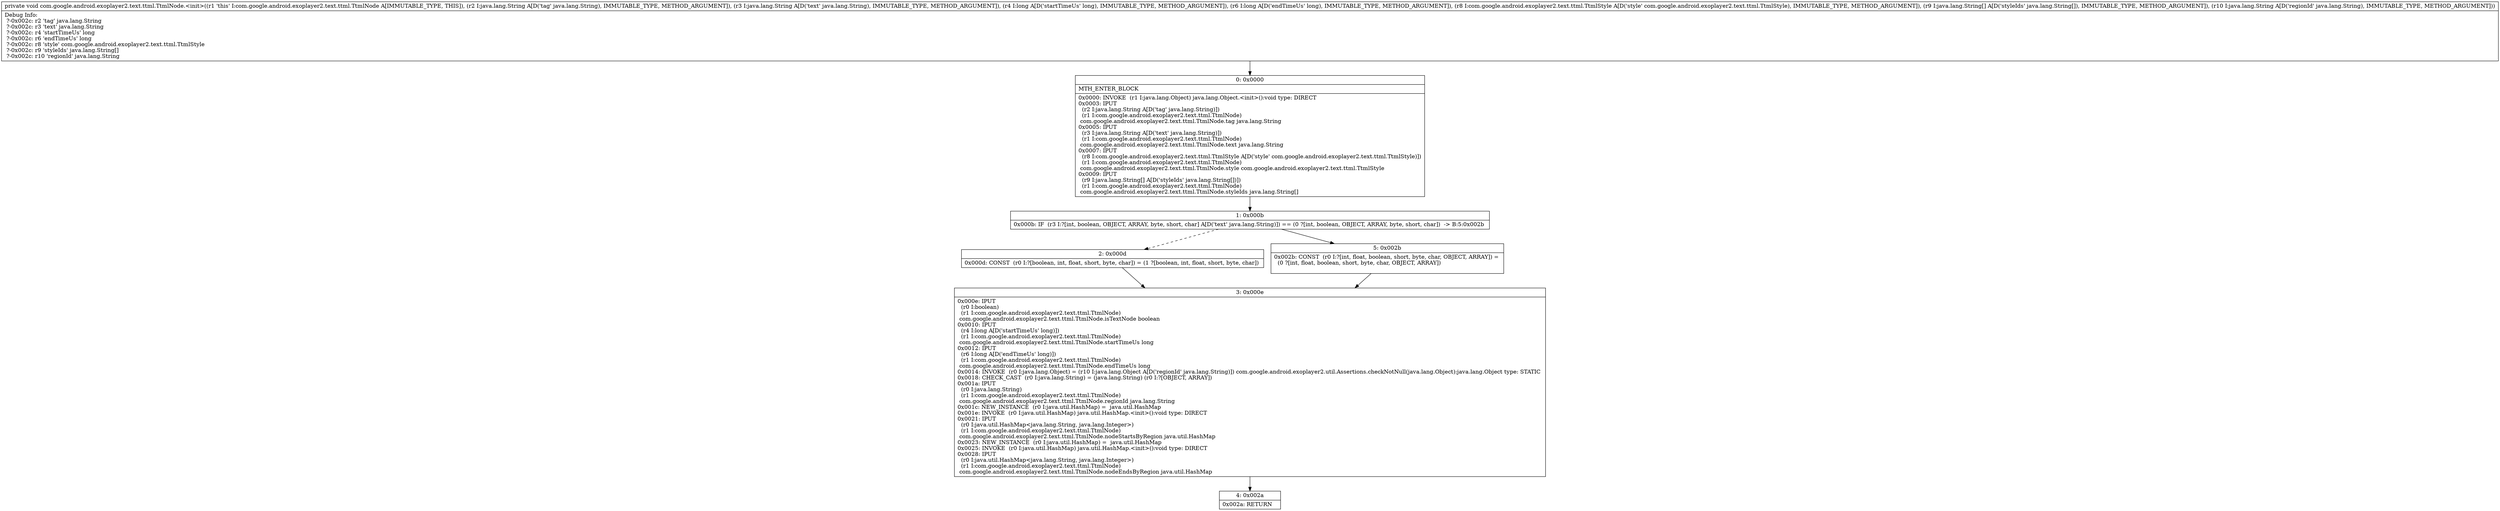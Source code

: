 digraph "CFG forcom.google.android.exoplayer2.text.ttml.TtmlNode.\<init\>(Ljava\/lang\/String;Ljava\/lang\/String;JJLcom\/google\/android\/exoplayer2\/text\/ttml\/TtmlStyle;[Ljava\/lang\/String;Ljava\/lang\/String;)V" {
Node_0 [shape=record,label="{0\:\ 0x0000|MTH_ENTER_BLOCK\l|0x0000: INVOKE  (r1 I:java.lang.Object) java.lang.Object.\<init\>():void type: DIRECT \l0x0003: IPUT  \l  (r2 I:java.lang.String A[D('tag' java.lang.String)])\l  (r1 I:com.google.android.exoplayer2.text.ttml.TtmlNode)\l com.google.android.exoplayer2.text.ttml.TtmlNode.tag java.lang.String \l0x0005: IPUT  \l  (r3 I:java.lang.String A[D('text' java.lang.String)])\l  (r1 I:com.google.android.exoplayer2.text.ttml.TtmlNode)\l com.google.android.exoplayer2.text.ttml.TtmlNode.text java.lang.String \l0x0007: IPUT  \l  (r8 I:com.google.android.exoplayer2.text.ttml.TtmlStyle A[D('style' com.google.android.exoplayer2.text.ttml.TtmlStyle)])\l  (r1 I:com.google.android.exoplayer2.text.ttml.TtmlNode)\l com.google.android.exoplayer2.text.ttml.TtmlNode.style com.google.android.exoplayer2.text.ttml.TtmlStyle \l0x0009: IPUT  \l  (r9 I:java.lang.String[] A[D('styleIds' java.lang.String[])])\l  (r1 I:com.google.android.exoplayer2.text.ttml.TtmlNode)\l com.google.android.exoplayer2.text.ttml.TtmlNode.styleIds java.lang.String[] \l}"];
Node_1 [shape=record,label="{1\:\ 0x000b|0x000b: IF  (r3 I:?[int, boolean, OBJECT, ARRAY, byte, short, char] A[D('text' java.lang.String)]) == (0 ?[int, boolean, OBJECT, ARRAY, byte, short, char])  \-\> B:5:0x002b \l}"];
Node_2 [shape=record,label="{2\:\ 0x000d|0x000d: CONST  (r0 I:?[boolean, int, float, short, byte, char]) = (1 ?[boolean, int, float, short, byte, char]) \l}"];
Node_3 [shape=record,label="{3\:\ 0x000e|0x000e: IPUT  \l  (r0 I:boolean)\l  (r1 I:com.google.android.exoplayer2.text.ttml.TtmlNode)\l com.google.android.exoplayer2.text.ttml.TtmlNode.isTextNode boolean \l0x0010: IPUT  \l  (r4 I:long A[D('startTimeUs' long)])\l  (r1 I:com.google.android.exoplayer2.text.ttml.TtmlNode)\l com.google.android.exoplayer2.text.ttml.TtmlNode.startTimeUs long \l0x0012: IPUT  \l  (r6 I:long A[D('endTimeUs' long)])\l  (r1 I:com.google.android.exoplayer2.text.ttml.TtmlNode)\l com.google.android.exoplayer2.text.ttml.TtmlNode.endTimeUs long \l0x0014: INVOKE  (r0 I:java.lang.Object) = (r10 I:java.lang.Object A[D('regionId' java.lang.String)]) com.google.android.exoplayer2.util.Assertions.checkNotNull(java.lang.Object):java.lang.Object type: STATIC \l0x0018: CHECK_CAST  (r0 I:java.lang.String) = (java.lang.String) (r0 I:?[OBJECT, ARRAY]) \l0x001a: IPUT  \l  (r0 I:java.lang.String)\l  (r1 I:com.google.android.exoplayer2.text.ttml.TtmlNode)\l com.google.android.exoplayer2.text.ttml.TtmlNode.regionId java.lang.String \l0x001c: NEW_INSTANCE  (r0 I:java.util.HashMap) =  java.util.HashMap \l0x001e: INVOKE  (r0 I:java.util.HashMap) java.util.HashMap.\<init\>():void type: DIRECT \l0x0021: IPUT  \l  (r0 I:java.util.HashMap\<java.lang.String, java.lang.Integer\>)\l  (r1 I:com.google.android.exoplayer2.text.ttml.TtmlNode)\l com.google.android.exoplayer2.text.ttml.TtmlNode.nodeStartsByRegion java.util.HashMap \l0x0023: NEW_INSTANCE  (r0 I:java.util.HashMap) =  java.util.HashMap \l0x0025: INVOKE  (r0 I:java.util.HashMap) java.util.HashMap.\<init\>():void type: DIRECT \l0x0028: IPUT  \l  (r0 I:java.util.HashMap\<java.lang.String, java.lang.Integer\>)\l  (r1 I:com.google.android.exoplayer2.text.ttml.TtmlNode)\l com.google.android.exoplayer2.text.ttml.TtmlNode.nodeEndsByRegion java.util.HashMap \l}"];
Node_4 [shape=record,label="{4\:\ 0x002a|0x002a: RETURN   \l}"];
Node_5 [shape=record,label="{5\:\ 0x002b|0x002b: CONST  (r0 I:?[int, float, boolean, short, byte, char, OBJECT, ARRAY]) = \l  (0 ?[int, float, boolean, short, byte, char, OBJECT, ARRAY])\l \l}"];
MethodNode[shape=record,label="{private void com.google.android.exoplayer2.text.ttml.TtmlNode.\<init\>((r1 'this' I:com.google.android.exoplayer2.text.ttml.TtmlNode A[IMMUTABLE_TYPE, THIS]), (r2 I:java.lang.String A[D('tag' java.lang.String), IMMUTABLE_TYPE, METHOD_ARGUMENT]), (r3 I:java.lang.String A[D('text' java.lang.String), IMMUTABLE_TYPE, METHOD_ARGUMENT]), (r4 I:long A[D('startTimeUs' long), IMMUTABLE_TYPE, METHOD_ARGUMENT]), (r6 I:long A[D('endTimeUs' long), IMMUTABLE_TYPE, METHOD_ARGUMENT]), (r8 I:com.google.android.exoplayer2.text.ttml.TtmlStyle A[D('style' com.google.android.exoplayer2.text.ttml.TtmlStyle), IMMUTABLE_TYPE, METHOD_ARGUMENT]), (r9 I:java.lang.String[] A[D('styleIds' java.lang.String[]), IMMUTABLE_TYPE, METHOD_ARGUMENT]), (r10 I:java.lang.String A[D('regionId' java.lang.String), IMMUTABLE_TYPE, METHOD_ARGUMENT]))  | Debug Info:\l  ?\-0x002c: r2 'tag' java.lang.String\l  ?\-0x002c: r3 'text' java.lang.String\l  ?\-0x002c: r4 'startTimeUs' long\l  ?\-0x002c: r6 'endTimeUs' long\l  ?\-0x002c: r8 'style' com.google.android.exoplayer2.text.ttml.TtmlStyle\l  ?\-0x002c: r9 'styleIds' java.lang.String[]\l  ?\-0x002c: r10 'regionId' java.lang.String\l}"];
MethodNode -> Node_0;
Node_0 -> Node_1;
Node_1 -> Node_2[style=dashed];
Node_1 -> Node_5;
Node_2 -> Node_3;
Node_3 -> Node_4;
Node_5 -> Node_3;
}

